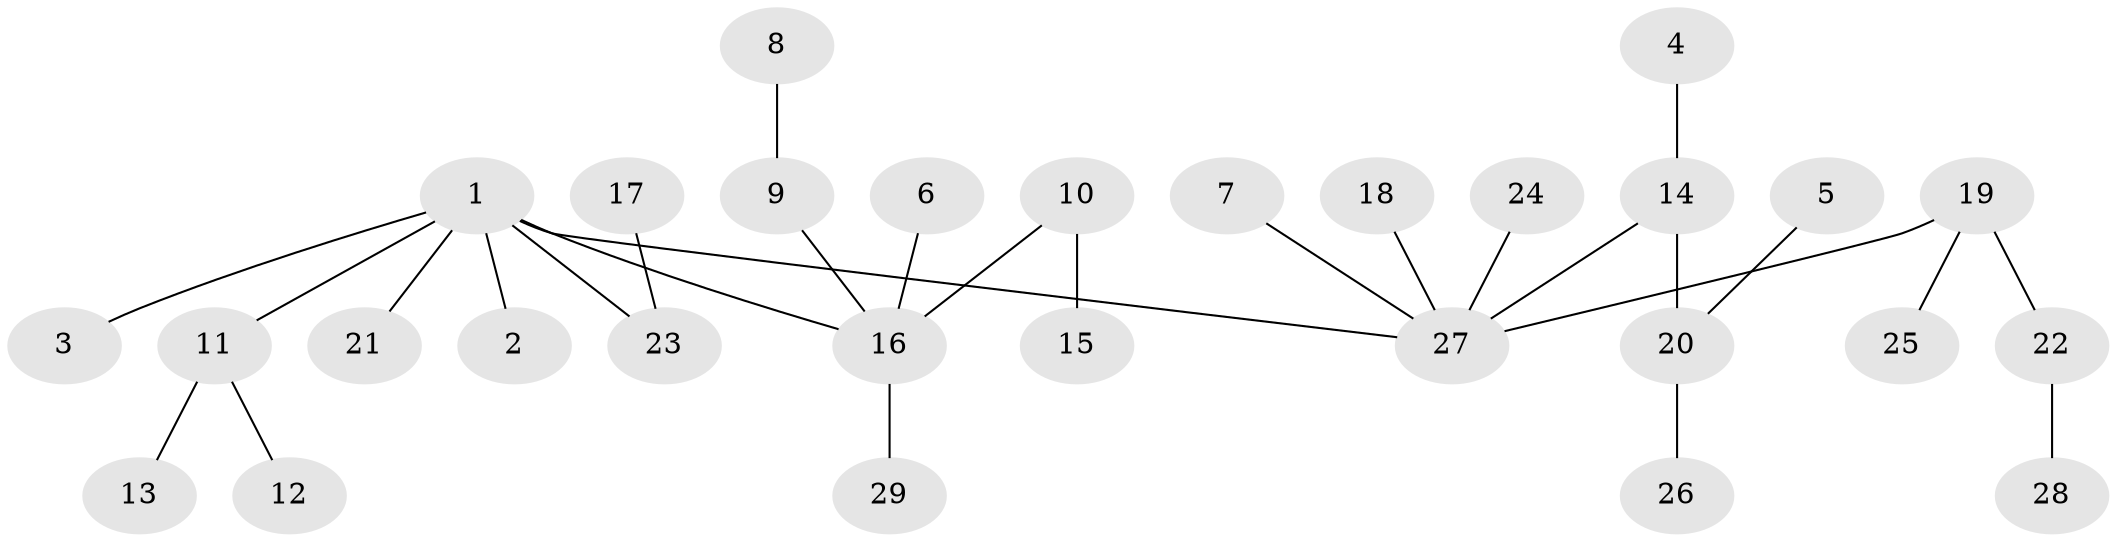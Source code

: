 // original degree distribution, {4: 0.07017543859649122, 7: 0.017543859649122806, 2: 0.17543859649122806, 3: 0.19298245614035087, 1: 0.5263157894736842, 6: 0.017543859649122806}
// Generated by graph-tools (version 1.1) at 2025/26/03/09/25 03:26:29]
// undirected, 29 vertices, 28 edges
graph export_dot {
graph [start="1"]
  node [color=gray90,style=filled];
  1;
  2;
  3;
  4;
  5;
  6;
  7;
  8;
  9;
  10;
  11;
  12;
  13;
  14;
  15;
  16;
  17;
  18;
  19;
  20;
  21;
  22;
  23;
  24;
  25;
  26;
  27;
  28;
  29;
  1 -- 2 [weight=1.0];
  1 -- 3 [weight=1.0];
  1 -- 11 [weight=1.0];
  1 -- 16 [weight=1.0];
  1 -- 21 [weight=1.0];
  1 -- 23 [weight=1.0];
  1 -- 27 [weight=1.0];
  4 -- 14 [weight=1.0];
  5 -- 20 [weight=1.0];
  6 -- 16 [weight=1.0];
  7 -- 27 [weight=1.0];
  8 -- 9 [weight=1.0];
  9 -- 16 [weight=1.0];
  10 -- 15 [weight=1.0];
  10 -- 16 [weight=1.0];
  11 -- 12 [weight=1.0];
  11 -- 13 [weight=1.0];
  14 -- 20 [weight=1.0];
  14 -- 27 [weight=1.0];
  16 -- 29 [weight=1.0];
  17 -- 23 [weight=1.0];
  18 -- 27 [weight=1.0];
  19 -- 22 [weight=1.0];
  19 -- 25 [weight=1.0];
  19 -- 27 [weight=1.0];
  20 -- 26 [weight=1.0];
  22 -- 28 [weight=1.0];
  24 -- 27 [weight=1.0];
}

